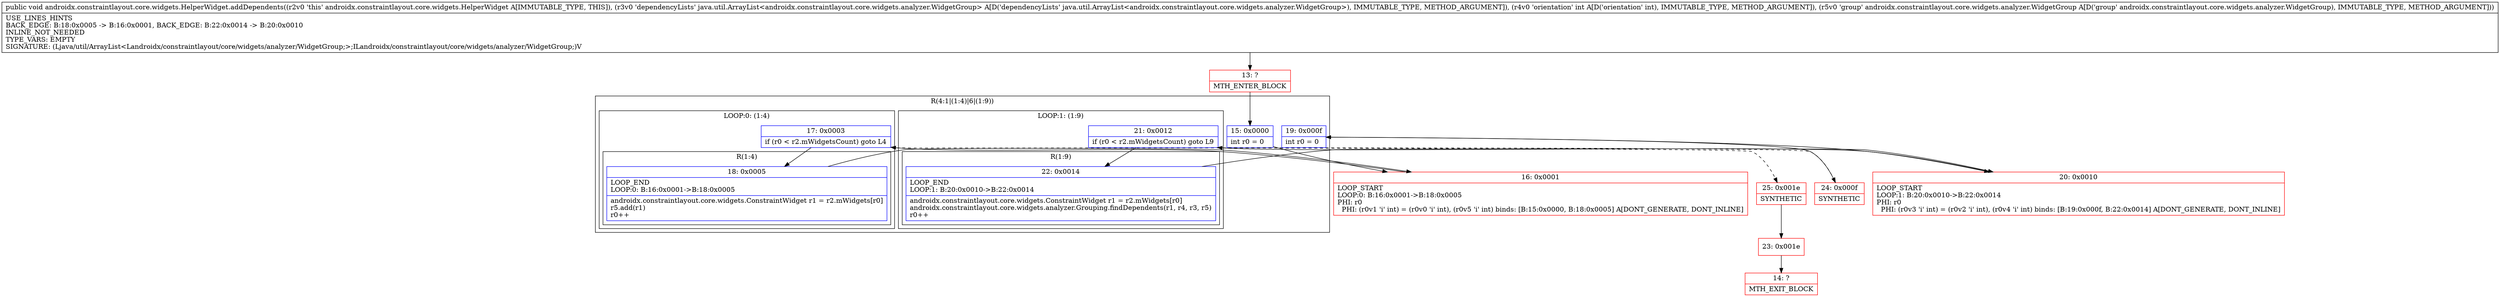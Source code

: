 digraph "CFG forandroidx.constraintlayout.core.widgets.HelperWidget.addDependents(Ljava\/util\/ArrayList;ILandroidx\/constraintlayout\/core\/widgets\/analyzer\/WidgetGroup;)V" {
subgraph cluster_Region_1707794933 {
label = "R(4:1|(1:4)|6|(1:9))";
node [shape=record,color=blue];
Node_15 [shape=record,label="{15\:\ 0x0000|int r0 = 0\l}"];
subgraph cluster_LoopRegion_984659591 {
label = "LOOP:0: (1:4)";
node [shape=record,color=blue];
Node_17 [shape=record,label="{17\:\ 0x0003|if (r0 \< r2.mWidgetsCount) goto L4\l}"];
subgraph cluster_Region_1164613824 {
label = "R(1:4)";
node [shape=record,color=blue];
Node_18 [shape=record,label="{18\:\ 0x0005|LOOP_END\lLOOP:0: B:16:0x0001\-\>B:18:0x0005\l|androidx.constraintlayout.core.widgets.ConstraintWidget r1 = r2.mWidgets[r0]\lr5.add(r1)\lr0++\l}"];
}
}
Node_19 [shape=record,label="{19\:\ 0x000f|int r0 = 0\l}"];
subgraph cluster_LoopRegion_42401062 {
label = "LOOP:1: (1:9)";
node [shape=record,color=blue];
Node_21 [shape=record,label="{21\:\ 0x0012|if (r0 \< r2.mWidgetsCount) goto L9\l}"];
subgraph cluster_Region_821125578 {
label = "R(1:9)";
node [shape=record,color=blue];
Node_22 [shape=record,label="{22\:\ 0x0014|LOOP_END\lLOOP:1: B:20:0x0010\-\>B:22:0x0014\l|androidx.constraintlayout.core.widgets.ConstraintWidget r1 = r2.mWidgets[r0]\landroidx.constraintlayout.core.widgets.analyzer.Grouping.findDependents(r1, r4, r3, r5)\lr0++\l}"];
}
}
}
Node_13 [shape=record,color=red,label="{13\:\ ?|MTH_ENTER_BLOCK\l}"];
Node_16 [shape=record,color=red,label="{16\:\ 0x0001|LOOP_START\lLOOP:0: B:16:0x0001\-\>B:18:0x0005\lPHI: r0 \l  PHI: (r0v1 'i' int) = (r0v0 'i' int), (r0v5 'i' int) binds: [B:15:0x0000, B:18:0x0005] A[DONT_GENERATE, DONT_INLINE]\l}"];
Node_24 [shape=record,color=red,label="{24\:\ 0x000f|SYNTHETIC\l}"];
Node_20 [shape=record,color=red,label="{20\:\ 0x0010|LOOP_START\lLOOP:1: B:20:0x0010\-\>B:22:0x0014\lPHI: r0 \l  PHI: (r0v3 'i' int) = (r0v2 'i' int), (r0v4 'i' int) binds: [B:19:0x000f, B:22:0x0014] A[DONT_GENERATE, DONT_INLINE]\l}"];
Node_25 [shape=record,color=red,label="{25\:\ 0x001e|SYNTHETIC\l}"];
Node_23 [shape=record,color=red,label="{23\:\ 0x001e}"];
Node_14 [shape=record,color=red,label="{14\:\ ?|MTH_EXIT_BLOCK\l}"];
MethodNode[shape=record,label="{public void androidx.constraintlayout.core.widgets.HelperWidget.addDependents((r2v0 'this' androidx.constraintlayout.core.widgets.HelperWidget A[IMMUTABLE_TYPE, THIS]), (r3v0 'dependencyLists' java.util.ArrayList\<androidx.constraintlayout.core.widgets.analyzer.WidgetGroup\> A[D('dependencyLists' java.util.ArrayList\<androidx.constraintlayout.core.widgets.analyzer.WidgetGroup\>), IMMUTABLE_TYPE, METHOD_ARGUMENT]), (r4v0 'orientation' int A[D('orientation' int), IMMUTABLE_TYPE, METHOD_ARGUMENT]), (r5v0 'group' androidx.constraintlayout.core.widgets.analyzer.WidgetGroup A[D('group' androidx.constraintlayout.core.widgets.analyzer.WidgetGroup), IMMUTABLE_TYPE, METHOD_ARGUMENT]))  | USE_LINES_HINTS\lBACK_EDGE: B:18:0x0005 \-\> B:16:0x0001, BACK_EDGE: B:22:0x0014 \-\> B:20:0x0010\lINLINE_NOT_NEEDED\lTYPE_VARS: EMPTY\lSIGNATURE: (Ljava\/util\/ArrayList\<Landroidx\/constraintlayout\/core\/widgets\/analyzer\/WidgetGroup;\>;ILandroidx\/constraintlayout\/core\/widgets\/analyzer\/WidgetGroup;)V\l}"];
MethodNode -> Node_13;Node_15 -> Node_16;
Node_17 -> Node_18;
Node_17 -> Node_24[style=dashed];
Node_18 -> Node_16;
Node_19 -> Node_20;
Node_21 -> Node_22;
Node_21 -> Node_25[style=dashed];
Node_22 -> Node_20;
Node_13 -> Node_15;
Node_16 -> Node_17;
Node_24 -> Node_19;
Node_20 -> Node_21;
Node_25 -> Node_23;
Node_23 -> Node_14;
}

